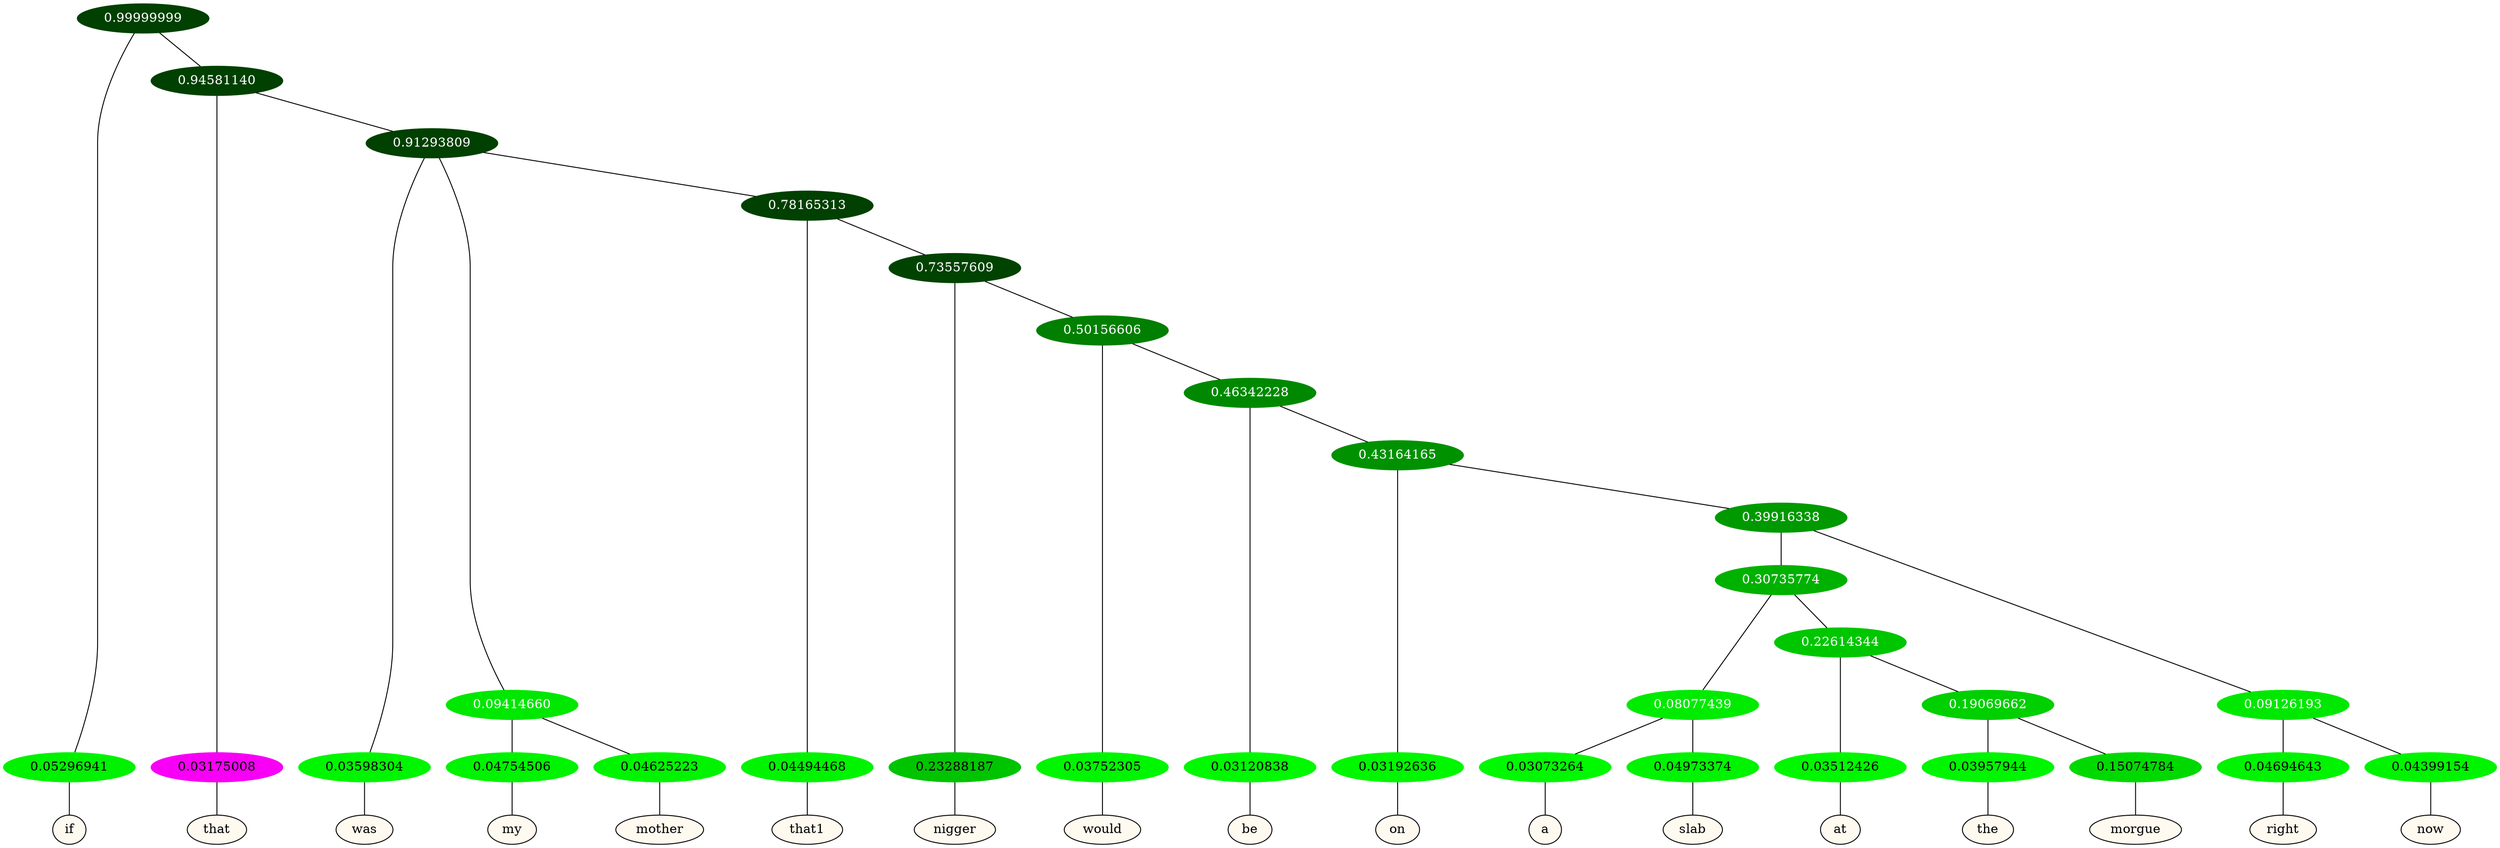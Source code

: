 graph {
	node [format=png height=0.15 nodesep=0.001 ordering=out overlap=prism overlap_scaling=0.01 ranksep=0.001 ratio=0.2 style=filled width=0.15]
	{
		rank=same
		a_w_1 [label=if color=black fillcolor=floralwhite style="filled,solid"]
		a_w_3 [label=that color=black fillcolor=floralwhite style="filled,solid"]
		a_w_5 [label=was color=black fillcolor=floralwhite style="filled,solid"]
		a_w_8 [label=my color=black fillcolor=floralwhite style="filled,solid"]
		a_w_9 [label=mother color=black fillcolor=floralwhite style="filled,solid"]
		a_w_10 [label=that1 color=black fillcolor=floralwhite style="filled,solid"]
		a_w_12 [label=nigger color=black fillcolor=floralwhite style="filled,solid"]
		a_w_14 [label=would color=black fillcolor=floralwhite style="filled,solid"]
		a_w_16 [label=be color=black fillcolor=floralwhite style="filled,solid"]
		a_w_18 [label=on color=black fillcolor=floralwhite style="filled,solid"]
		a_w_26 [label=a color=black fillcolor=floralwhite style="filled,solid"]
		a_w_27 [label=slab color=black fillcolor=floralwhite style="filled,solid"]
		a_w_28 [label=at color=black fillcolor=floralwhite style="filled,solid"]
		a_w_30 [label=the color=black fillcolor=floralwhite style="filled,solid"]
		a_w_31 [label=morgue color=black fillcolor=floralwhite style="filled,solid"]
		a_w_24 [label=right color=black fillcolor=floralwhite style="filled,solid"]
		a_w_25 [label=now color=black fillcolor=floralwhite style="filled,solid"]
	}
	a_n_1 -- a_w_1
	a_n_3 -- a_w_3
	a_n_5 -- a_w_5
	a_n_8 -- a_w_8
	a_n_9 -- a_w_9
	a_n_10 -- a_w_10
	a_n_12 -- a_w_12
	a_n_14 -- a_w_14
	a_n_16 -- a_w_16
	a_n_18 -- a_w_18
	a_n_26 -- a_w_26
	a_n_27 -- a_w_27
	a_n_28 -- a_w_28
	a_n_30 -- a_w_30
	a_n_31 -- a_w_31
	a_n_24 -- a_w_24
	a_n_25 -- a_w_25
	{
		rank=same
		a_n_1 [label=0.05296941 color="0.334 1.000 0.947" fontcolor=black]
		a_n_3 [label=0.03175008 color="0.835 1.000 0.968" fontcolor=black]
		a_n_5 [label=0.03598304 color="0.334 1.000 0.964" fontcolor=black]
		a_n_8 [label=0.04754506 color="0.334 1.000 0.952" fontcolor=black]
		a_n_9 [label=0.04625223 color="0.334 1.000 0.954" fontcolor=black]
		a_n_10 [label=0.04494468 color="0.334 1.000 0.955" fontcolor=black]
		a_n_12 [label=0.23288187 color="0.334 1.000 0.767" fontcolor=black]
		a_n_14 [label=0.03752305 color="0.334 1.000 0.962" fontcolor=black]
		a_n_16 [label=0.03120838 color="0.334 1.000 0.969" fontcolor=black]
		a_n_18 [label=0.03192636 color="0.334 1.000 0.968" fontcolor=black]
		a_n_26 [label=0.03073264 color="0.334 1.000 0.969" fontcolor=black]
		a_n_27 [label=0.04973374 color="0.334 1.000 0.950" fontcolor=black]
		a_n_28 [label=0.03512426 color="0.334 1.000 0.965" fontcolor=black]
		a_n_30 [label=0.03957944 color="0.334 1.000 0.960" fontcolor=black]
		a_n_31 [label=0.15074784 color="0.334 1.000 0.849" fontcolor=black]
		a_n_24 [label=0.04694643 color="0.334 1.000 0.953" fontcolor=black]
		a_n_25 [label=0.04399154 color="0.334 1.000 0.956" fontcolor=black]
	}
	a_n_0 [label=0.99999999 color="0.334 1.000 0.250" fontcolor=grey99]
	a_n_0 -- a_n_1
	a_n_2 [label=0.94581140 color="0.334 1.000 0.250" fontcolor=grey99]
	a_n_0 -- a_n_2
	a_n_2 -- a_n_3
	a_n_4 [label=0.91293809 color="0.334 1.000 0.250" fontcolor=grey99]
	a_n_2 -- a_n_4
	a_n_4 -- a_n_5
	a_n_6 [label=0.09414660 color="0.334 1.000 0.906" fontcolor=grey99]
	a_n_4 -- a_n_6
	a_n_7 [label=0.78165313 color="0.334 1.000 0.250" fontcolor=grey99]
	a_n_4 -- a_n_7
	a_n_6 -- a_n_8
	a_n_6 -- a_n_9
	a_n_7 -- a_n_10
	a_n_11 [label=0.73557609 color="0.334 1.000 0.264" fontcolor=grey99]
	a_n_7 -- a_n_11
	a_n_11 -- a_n_12
	a_n_13 [label=0.50156606 color="0.334 1.000 0.498" fontcolor=grey99]
	a_n_11 -- a_n_13
	a_n_13 -- a_n_14
	a_n_15 [label=0.46342228 color="0.334 1.000 0.537" fontcolor=grey99]
	a_n_13 -- a_n_15
	a_n_15 -- a_n_16
	a_n_17 [label=0.43164165 color="0.334 1.000 0.568" fontcolor=grey99]
	a_n_15 -- a_n_17
	a_n_17 -- a_n_18
	a_n_19 [label=0.39916338 color="0.334 1.000 0.601" fontcolor=grey99]
	a_n_17 -- a_n_19
	a_n_20 [label=0.30735774 color="0.334 1.000 0.693" fontcolor=grey99]
	a_n_19 -- a_n_20
	a_n_21 [label=0.09126193 color="0.334 1.000 0.909" fontcolor=grey99]
	a_n_19 -- a_n_21
	a_n_22 [label=0.08077439 color="0.334 1.000 0.919" fontcolor=grey99]
	a_n_20 -- a_n_22
	a_n_23 [label=0.22614344 color="0.334 1.000 0.774" fontcolor=grey99]
	a_n_20 -- a_n_23
	a_n_21 -- a_n_24
	a_n_21 -- a_n_25
	a_n_22 -- a_n_26
	a_n_22 -- a_n_27
	a_n_23 -- a_n_28
	a_n_29 [label=0.19069662 color="0.334 1.000 0.809" fontcolor=grey99]
	a_n_23 -- a_n_29
	a_n_29 -- a_n_30
	a_n_29 -- a_n_31
}

